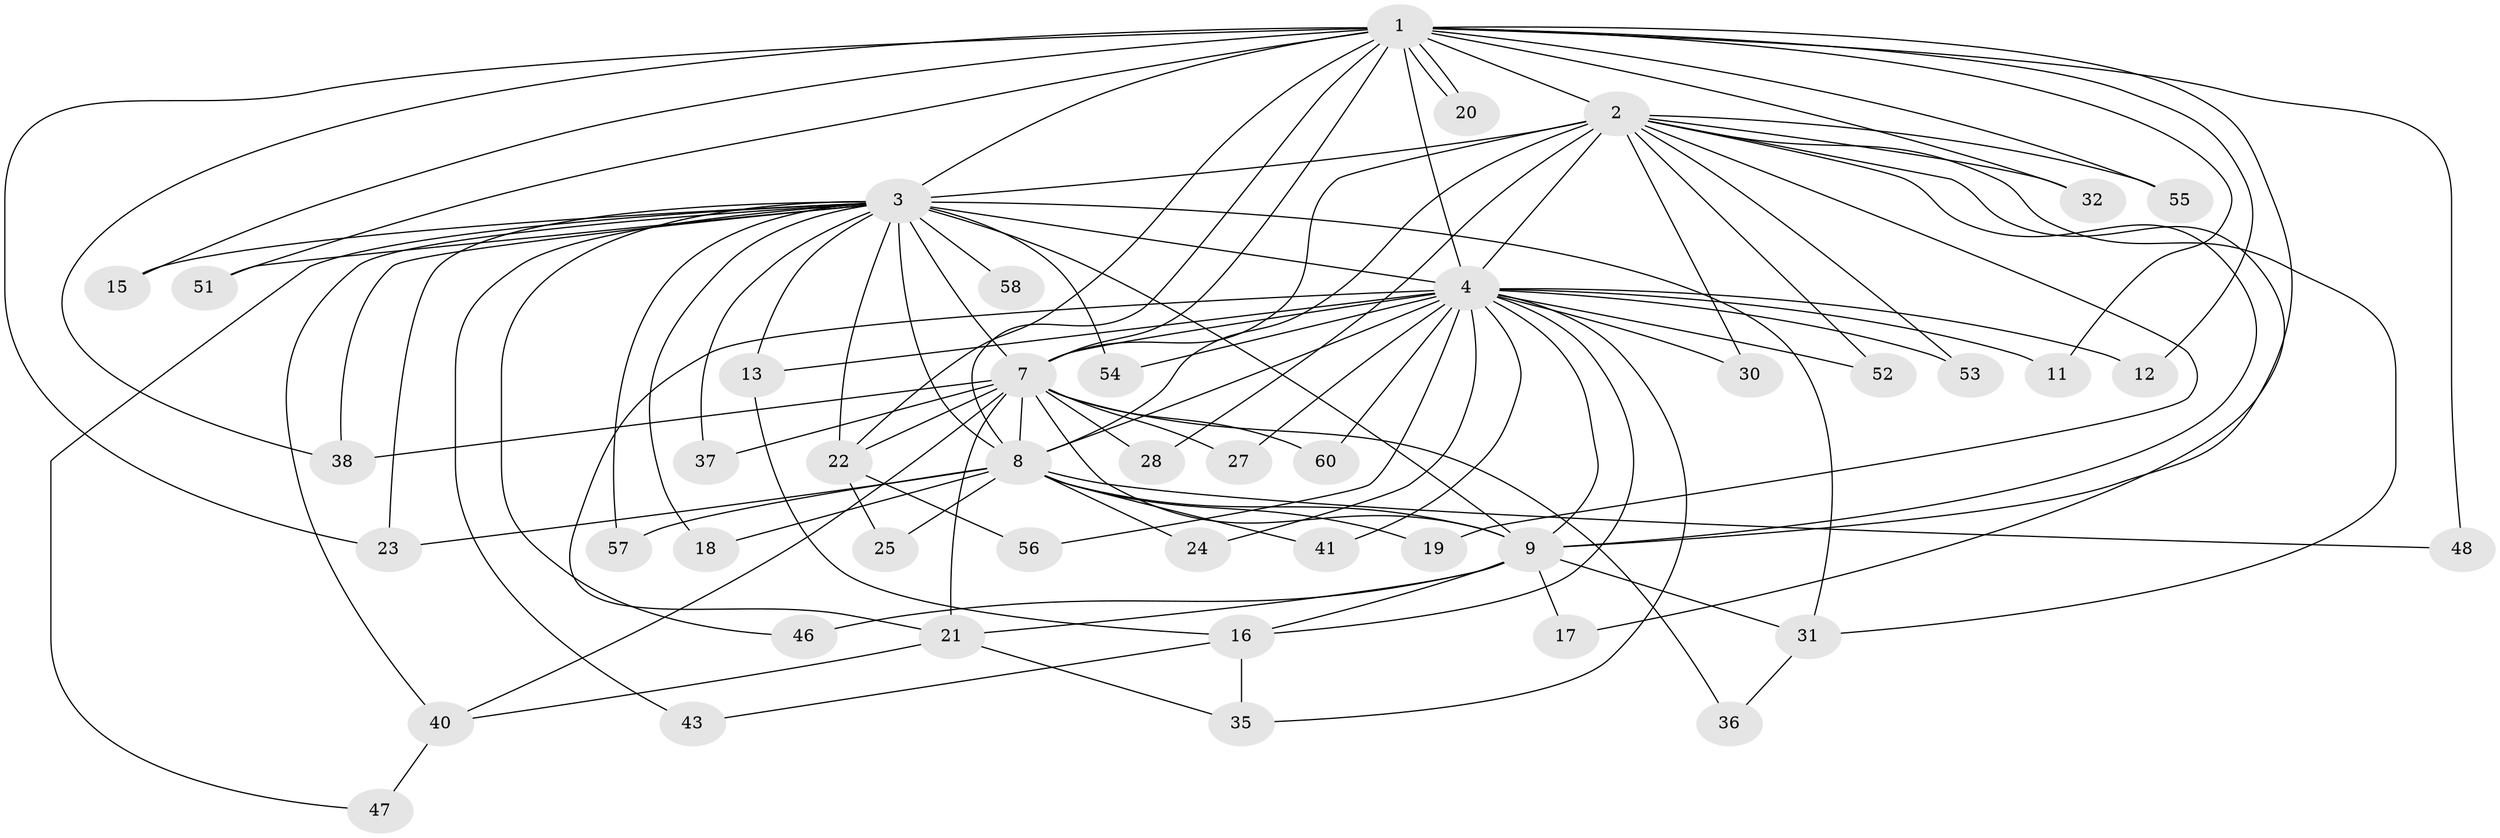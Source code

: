 // Generated by graph-tools (version 1.1) at 2025/51/02/27/25 19:51:44]
// undirected, 45 vertices, 104 edges
graph export_dot {
graph [start="1"]
  node [color=gray90,style=filled];
  1 [super="+39"];
  2 [super="+26"];
  3 [super="+6"];
  4 [super="+5"];
  7 [super="+49"];
  8 [super="+10"];
  9 [super="+14"];
  11;
  12;
  13;
  15;
  16 [super="+29"];
  17;
  18;
  19;
  20;
  21 [super="+33"];
  22 [super="+42"];
  23 [super="+44"];
  24;
  25;
  27;
  28;
  30;
  31 [super="+34"];
  32;
  35 [super="+59"];
  36;
  37;
  38 [super="+50"];
  40 [super="+45"];
  41;
  43;
  46;
  47;
  48;
  51;
  52;
  53;
  54;
  55;
  56;
  57;
  58;
  60;
  1 -- 2;
  1 -- 3 [weight=2];
  1 -- 4 [weight=2];
  1 -- 7;
  1 -- 8 [weight=2];
  1 -- 9;
  1 -- 11;
  1 -- 15;
  1 -- 20;
  1 -- 20;
  1 -- 22;
  1 -- 32;
  1 -- 38;
  1 -- 48;
  1 -- 51;
  1 -- 55;
  1 -- 12;
  1 -- 23;
  2 -- 3 [weight=2];
  2 -- 4 [weight=2];
  2 -- 7;
  2 -- 8 [weight=2];
  2 -- 9;
  2 -- 17;
  2 -- 19;
  2 -- 28;
  2 -- 30;
  2 -- 52;
  2 -- 53;
  2 -- 55;
  2 -- 32;
  2 -- 31;
  3 -- 4 [weight=4];
  3 -- 7 [weight=2];
  3 -- 8 [weight=4];
  3 -- 9 [weight=2];
  3 -- 13;
  3 -- 18;
  3 -- 31;
  3 -- 37;
  3 -- 46;
  3 -- 51;
  3 -- 15;
  3 -- 23;
  3 -- 38;
  3 -- 40;
  3 -- 43;
  3 -- 47;
  3 -- 54;
  3 -- 57;
  3 -- 58;
  3 -- 22;
  4 -- 7 [weight=2];
  4 -- 8 [weight=4];
  4 -- 9 [weight=2];
  4 -- 11;
  4 -- 12 [weight=2];
  4 -- 13;
  4 -- 16;
  4 -- 27;
  4 -- 30;
  4 -- 52;
  4 -- 53;
  4 -- 21;
  4 -- 24;
  4 -- 35;
  4 -- 41;
  4 -- 54;
  4 -- 56;
  4 -- 60;
  7 -- 8 [weight=2];
  7 -- 9;
  7 -- 21;
  7 -- 22;
  7 -- 27;
  7 -- 28;
  7 -- 36;
  7 -- 37;
  7 -- 40;
  7 -- 60;
  7 -- 38;
  8 -- 9 [weight=3];
  8 -- 19;
  8 -- 25;
  8 -- 48;
  8 -- 41;
  8 -- 18;
  8 -- 23;
  8 -- 24;
  8 -- 57;
  9 -- 17;
  9 -- 31;
  9 -- 46;
  9 -- 21;
  9 -- 16;
  13 -- 16;
  16 -- 35;
  16 -- 43;
  21 -- 40;
  21 -- 35;
  22 -- 25;
  22 -- 56;
  31 -- 36;
  40 -- 47;
}
